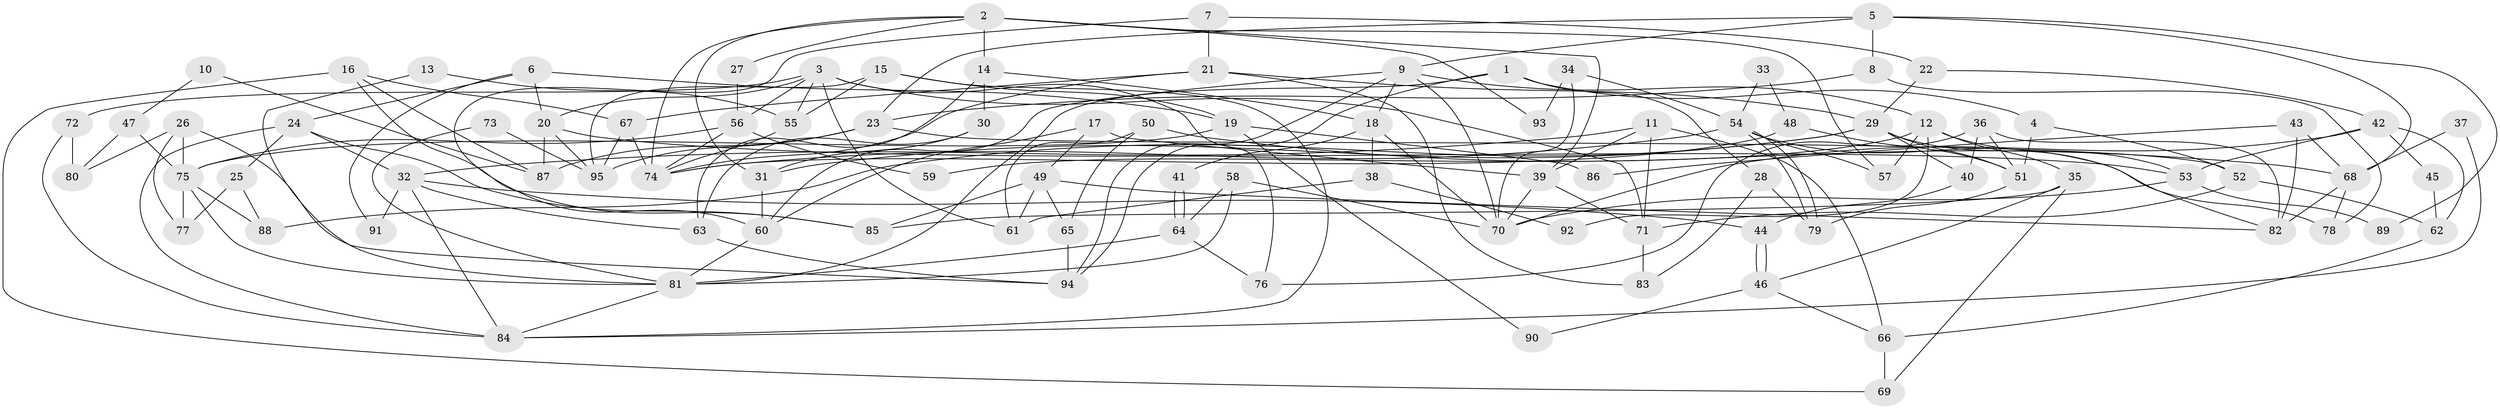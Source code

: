 // Generated by graph-tools (version 1.1) at 2025/02/03/09/25 03:02:10]
// undirected, 95 vertices, 190 edges
graph export_dot {
graph [start="1"]
  node [color=gray90,style=filled];
  1;
  2;
  3;
  4;
  5;
  6;
  7;
  8;
  9;
  10;
  11;
  12;
  13;
  14;
  15;
  16;
  17;
  18;
  19;
  20;
  21;
  22;
  23;
  24;
  25;
  26;
  27;
  28;
  29;
  30;
  31;
  32;
  33;
  34;
  35;
  36;
  37;
  38;
  39;
  40;
  41;
  42;
  43;
  44;
  45;
  46;
  47;
  48;
  49;
  50;
  51;
  52;
  53;
  54;
  55;
  56;
  57;
  58;
  59;
  60;
  61;
  62;
  63;
  64;
  65;
  66;
  67;
  68;
  69;
  70;
  71;
  72;
  73;
  74;
  75;
  76;
  77;
  78;
  79;
  80;
  81;
  82;
  83;
  84;
  85;
  86;
  87;
  88;
  89;
  90;
  91;
  92;
  93;
  94;
  95;
  1 -- 28;
  1 -- 4;
  1 -- 81;
  1 -- 94;
  2 -- 74;
  2 -- 31;
  2 -- 14;
  2 -- 27;
  2 -- 39;
  2 -- 57;
  2 -- 93;
  3 -- 71;
  3 -- 20;
  3 -- 55;
  3 -- 56;
  3 -- 61;
  3 -- 72;
  3 -- 76;
  4 -- 52;
  4 -- 51;
  5 -- 9;
  5 -- 23;
  5 -- 8;
  5 -- 68;
  5 -- 89;
  6 -- 19;
  6 -- 20;
  6 -- 24;
  6 -- 91;
  7 -- 21;
  7 -- 22;
  7 -- 60;
  8 -- 78;
  8 -- 23;
  9 -- 94;
  9 -- 18;
  9 -- 12;
  9 -- 60;
  9 -- 70;
  10 -- 87;
  10 -- 47;
  11 -- 39;
  11 -- 32;
  11 -- 66;
  11 -- 71;
  12 -- 57;
  12 -- 35;
  12 -- 53;
  12 -- 59;
  12 -- 92;
  13 -- 81;
  13 -- 55;
  14 -- 63;
  14 -- 18;
  14 -- 30;
  15 -- 84;
  15 -- 95;
  15 -- 19;
  15 -- 55;
  16 -- 67;
  16 -- 85;
  16 -- 69;
  16 -- 87;
  17 -- 39;
  17 -- 60;
  17 -- 49;
  18 -- 70;
  18 -- 38;
  18 -- 41;
  19 -- 75;
  19 -- 86;
  19 -- 90;
  20 -- 53;
  20 -- 87;
  20 -- 95;
  21 -- 74;
  21 -- 67;
  21 -- 29;
  21 -- 83;
  22 -- 29;
  22 -- 42;
  23 -- 52;
  23 -- 87;
  23 -- 95;
  24 -- 84;
  24 -- 25;
  24 -- 32;
  24 -- 85;
  25 -- 77;
  25 -- 88;
  26 -- 94;
  26 -- 75;
  26 -- 77;
  26 -- 80;
  27 -- 56;
  28 -- 79;
  28 -- 83;
  29 -- 82;
  29 -- 31;
  29 -- 40;
  29 -- 51;
  29 -- 88;
  30 -- 31;
  30 -- 63;
  31 -- 60;
  32 -- 63;
  32 -- 44;
  32 -- 84;
  32 -- 91;
  33 -- 54;
  33 -- 48;
  34 -- 54;
  34 -- 70;
  34 -- 93;
  35 -- 69;
  35 -- 46;
  35 -- 85;
  36 -- 40;
  36 -- 76;
  36 -- 51;
  36 -- 82;
  37 -- 84;
  37 -- 68;
  38 -- 61;
  38 -- 92;
  39 -- 70;
  39 -- 71;
  40 -- 44;
  41 -- 64;
  41 -- 64;
  42 -- 70;
  42 -- 53;
  42 -- 45;
  42 -- 62;
  43 -- 82;
  43 -- 68;
  43 -- 86;
  44 -- 46;
  44 -- 46;
  45 -- 62;
  46 -- 66;
  46 -- 90;
  47 -- 75;
  47 -- 80;
  48 -- 51;
  48 -- 74;
  49 -- 85;
  49 -- 61;
  49 -- 65;
  49 -- 82;
  50 -- 61;
  50 -- 68;
  50 -- 65;
  51 -- 79;
  52 -- 71;
  52 -- 62;
  53 -- 70;
  53 -- 89;
  54 -- 74;
  54 -- 79;
  54 -- 79;
  54 -- 57;
  54 -- 78;
  55 -- 74;
  56 -- 75;
  56 -- 59;
  56 -- 74;
  58 -- 64;
  58 -- 81;
  58 -- 70;
  60 -- 81;
  62 -- 66;
  63 -- 94;
  64 -- 81;
  64 -- 76;
  65 -- 94;
  66 -- 69;
  67 -- 95;
  67 -- 74;
  68 -- 82;
  68 -- 78;
  71 -- 83;
  72 -- 84;
  72 -- 80;
  73 -- 95;
  73 -- 81;
  75 -- 88;
  75 -- 81;
  75 -- 77;
  81 -- 84;
}
